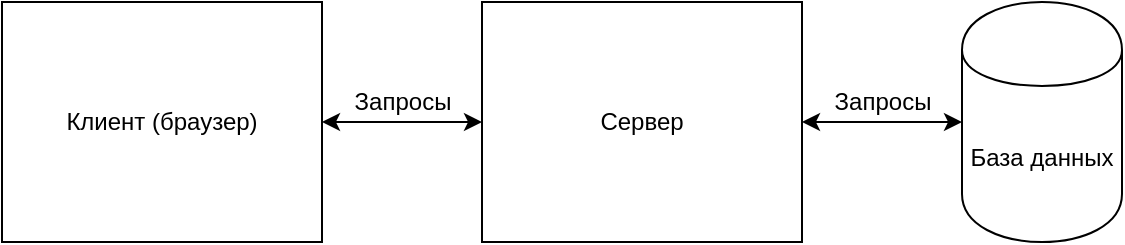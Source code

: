 <mxfile version="12.3.2" type="device" pages="1"><diagram id="M_aHorz9pGyOTtPwug6-" name="Page-1"><mxGraphModel dx="1865" dy="607" grid="1" gridSize="10" guides="1" tooltips="1" connect="1" arrows="1" fold="1" page="1" pageScale="1" pageWidth="827" pageHeight="1169" math="0" shadow="0"><root><mxCell id="0"/><mxCell id="1" parent="0"/><mxCell id="pJXjmjejlSVPk1tKl8Pt-5" style="edgeStyle=orthogonalEdgeStyle;rounded=0;orthogonalLoop=1;jettySize=auto;html=1;entryX=0;entryY=0.5;entryDx=0;entryDy=0;startArrow=classic;startFill=1;" edge="1" parent="1" source="pJXjmjejlSVPk1tKl8Pt-1" target="pJXjmjejlSVPk1tKl8Pt-2"><mxGeometry relative="1" as="geometry"/></mxCell><mxCell id="pJXjmjejlSVPk1tKl8Pt-1" value="Сервер" style="rounded=0;whiteSpace=wrap;html=1;" vertex="1" parent="1"><mxGeometry x="160" y="200" width="160" height="120" as="geometry"/></mxCell><mxCell id="pJXjmjejlSVPk1tKl8Pt-2" value="База данных" style="shape=cylinder;whiteSpace=wrap;html=1;boundedLbl=1;backgroundOutline=1;" vertex="1" parent="1"><mxGeometry x="400" y="200" width="80" height="120" as="geometry"/></mxCell><mxCell id="pJXjmjejlSVPk1tKl8Pt-7" style="edgeStyle=orthogonalEdgeStyle;rounded=0;orthogonalLoop=1;jettySize=auto;html=1;startArrow=classic;startFill=1;" edge="1" parent="1" source="pJXjmjejlSVPk1tKl8Pt-6" target="pJXjmjejlSVPk1tKl8Pt-1"><mxGeometry relative="1" as="geometry"/></mxCell><mxCell id="pJXjmjejlSVPk1tKl8Pt-6" value="Клиент (браузер)" style="rounded=0;whiteSpace=wrap;html=1;" vertex="1" parent="1"><mxGeometry x="-80" y="200" width="160" height="120" as="geometry"/></mxCell><mxCell id="pJXjmjejlSVPk1tKl8Pt-9" value="Запросы" style="text;html=1;align=center;verticalAlign=middle;resizable=0;points=[];;autosize=1;" vertex="1" parent="1"><mxGeometry x="90" y="240" width="60" height="20" as="geometry"/></mxCell><mxCell id="pJXjmjejlSVPk1tKl8Pt-10" value="Запросы" style="text;html=1;align=center;verticalAlign=middle;resizable=0;points=[];;autosize=1;" vertex="1" parent="1"><mxGeometry x="330" y="240" width="60" height="20" as="geometry"/></mxCell></root></mxGraphModel></diagram></mxfile>